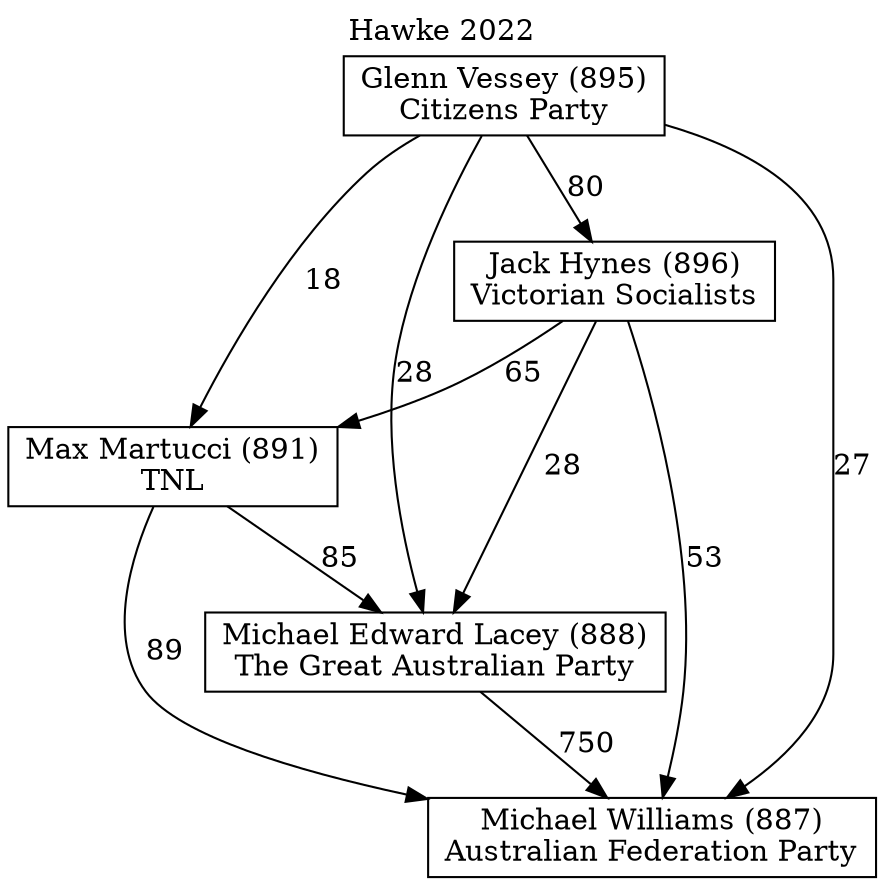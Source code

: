 // House preference flow
digraph "Michael Williams (887)_Hawke_2022" {
	graph [label="Hawke 2022" labelloc=t mclimit=10]
	node [shape=box]
	"Michael Edward Lacey (888)" [label="Michael Edward Lacey (888)
The Great Australian Party"]
	"Jack Hynes (896)" [label="Jack Hynes (896)
Victorian Socialists"]
	"Glenn Vessey (895)" [label="Glenn Vessey (895)
Citizens Party"]
	"Michael Williams (887)" [label="Michael Williams (887)
Australian Federation Party"]
	"Max Martucci (891)" [label="Max Martucci (891)
TNL"]
	"Max Martucci (891)" -> "Michael Williams (887)" [label=89]
	"Glenn Vessey (895)" -> "Max Martucci (891)" [label=18]
	"Jack Hynes (896)" -> "Michael Williams (887)" [label=53]
	"Jack Hynes (896)" -> "Max Martucci (891)" [label=65]
	"Glenn Vessey (895)" -> "Jack Hynes (896)" [label=80]
	"Jack Hynes (896)" -> "Michael Edward Lacey (888)" [label=28]
	"Glenn Vessey (895)" -> "Michael Edward Lacey (888)" [label=28]
	"Max Martucci (891)" -> "Michael Edward Lacey (888)" [label=85]
	"Glenn Vessey (895)" -> "Michael Williams (887)" [label=27]
	"Michael Edward Lacey (888)" -> "Michael Williams (887)" [label=750]
}
